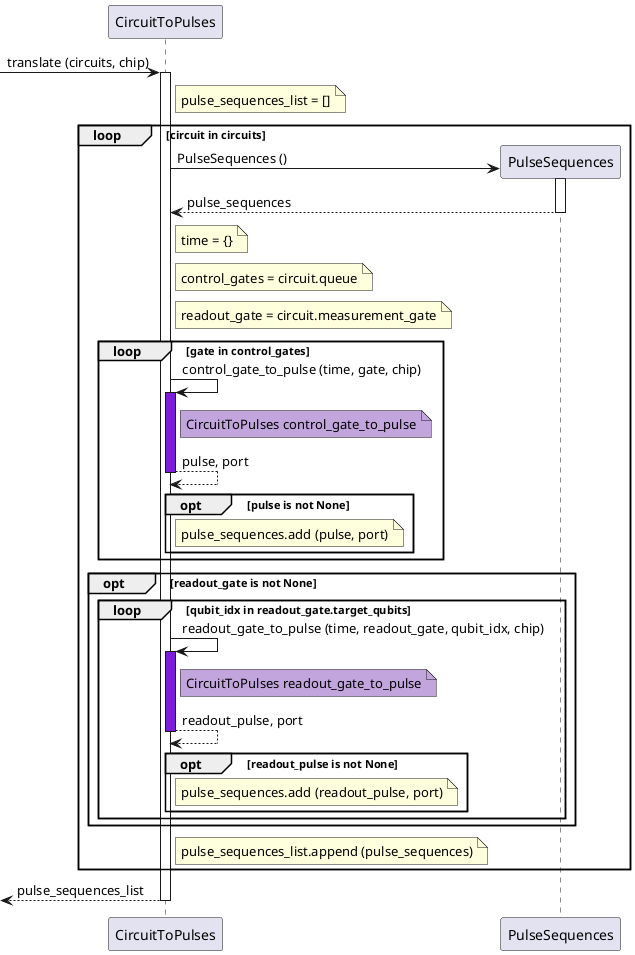 @startuml

participant CircuitToPulses as trans
participant PulseSequences as pulseseqs

[-> trans ++: translate (circuits, chip)
note right of trans: pulse_sequences_list = []
loop circuit in circuits
    trans -> pulseseqs **: PulseSequences ()
    activate pulseseqs
    return pulse_sequences
    note right of trans: time = {}
    note right of trans: control_gates = circuit.queue
    note right of trans: readout_gate = circuit.measurement_gate
    loop gate in control_gates
        trans -> trans: control_gate_to_pulse (time, gate, chip)
        activate trans #7F1CDB
        note right of trans #C2A5DC: CircuitToPulses control_gate_to_pulse
        return pulse, port
        opt pulse is not None
            note right of trans: pulse_sequences.add (pulse, port)
        end
    end
    opt readout_gate is not None
        loop qubit_idx in readout_gate.target_qubits
            trans -> trans: readout_gate_to_pulse (time, readout_gate, qubit_idx, chip)
            activate trans #7F1CDB
            note right of trans #C2A5DC: CircuitToPulses readout_gate_to_pulse
            return readout_pulse, port
            opt readout_pulse is not None
                note right of trans: pulse_sequences.add (readout_pulse, port)
            end
        end
    end

    note right of trans: pulse_sequences_list.append (pulse_sequences)
end

return pulse_sequences_list

@enduml
